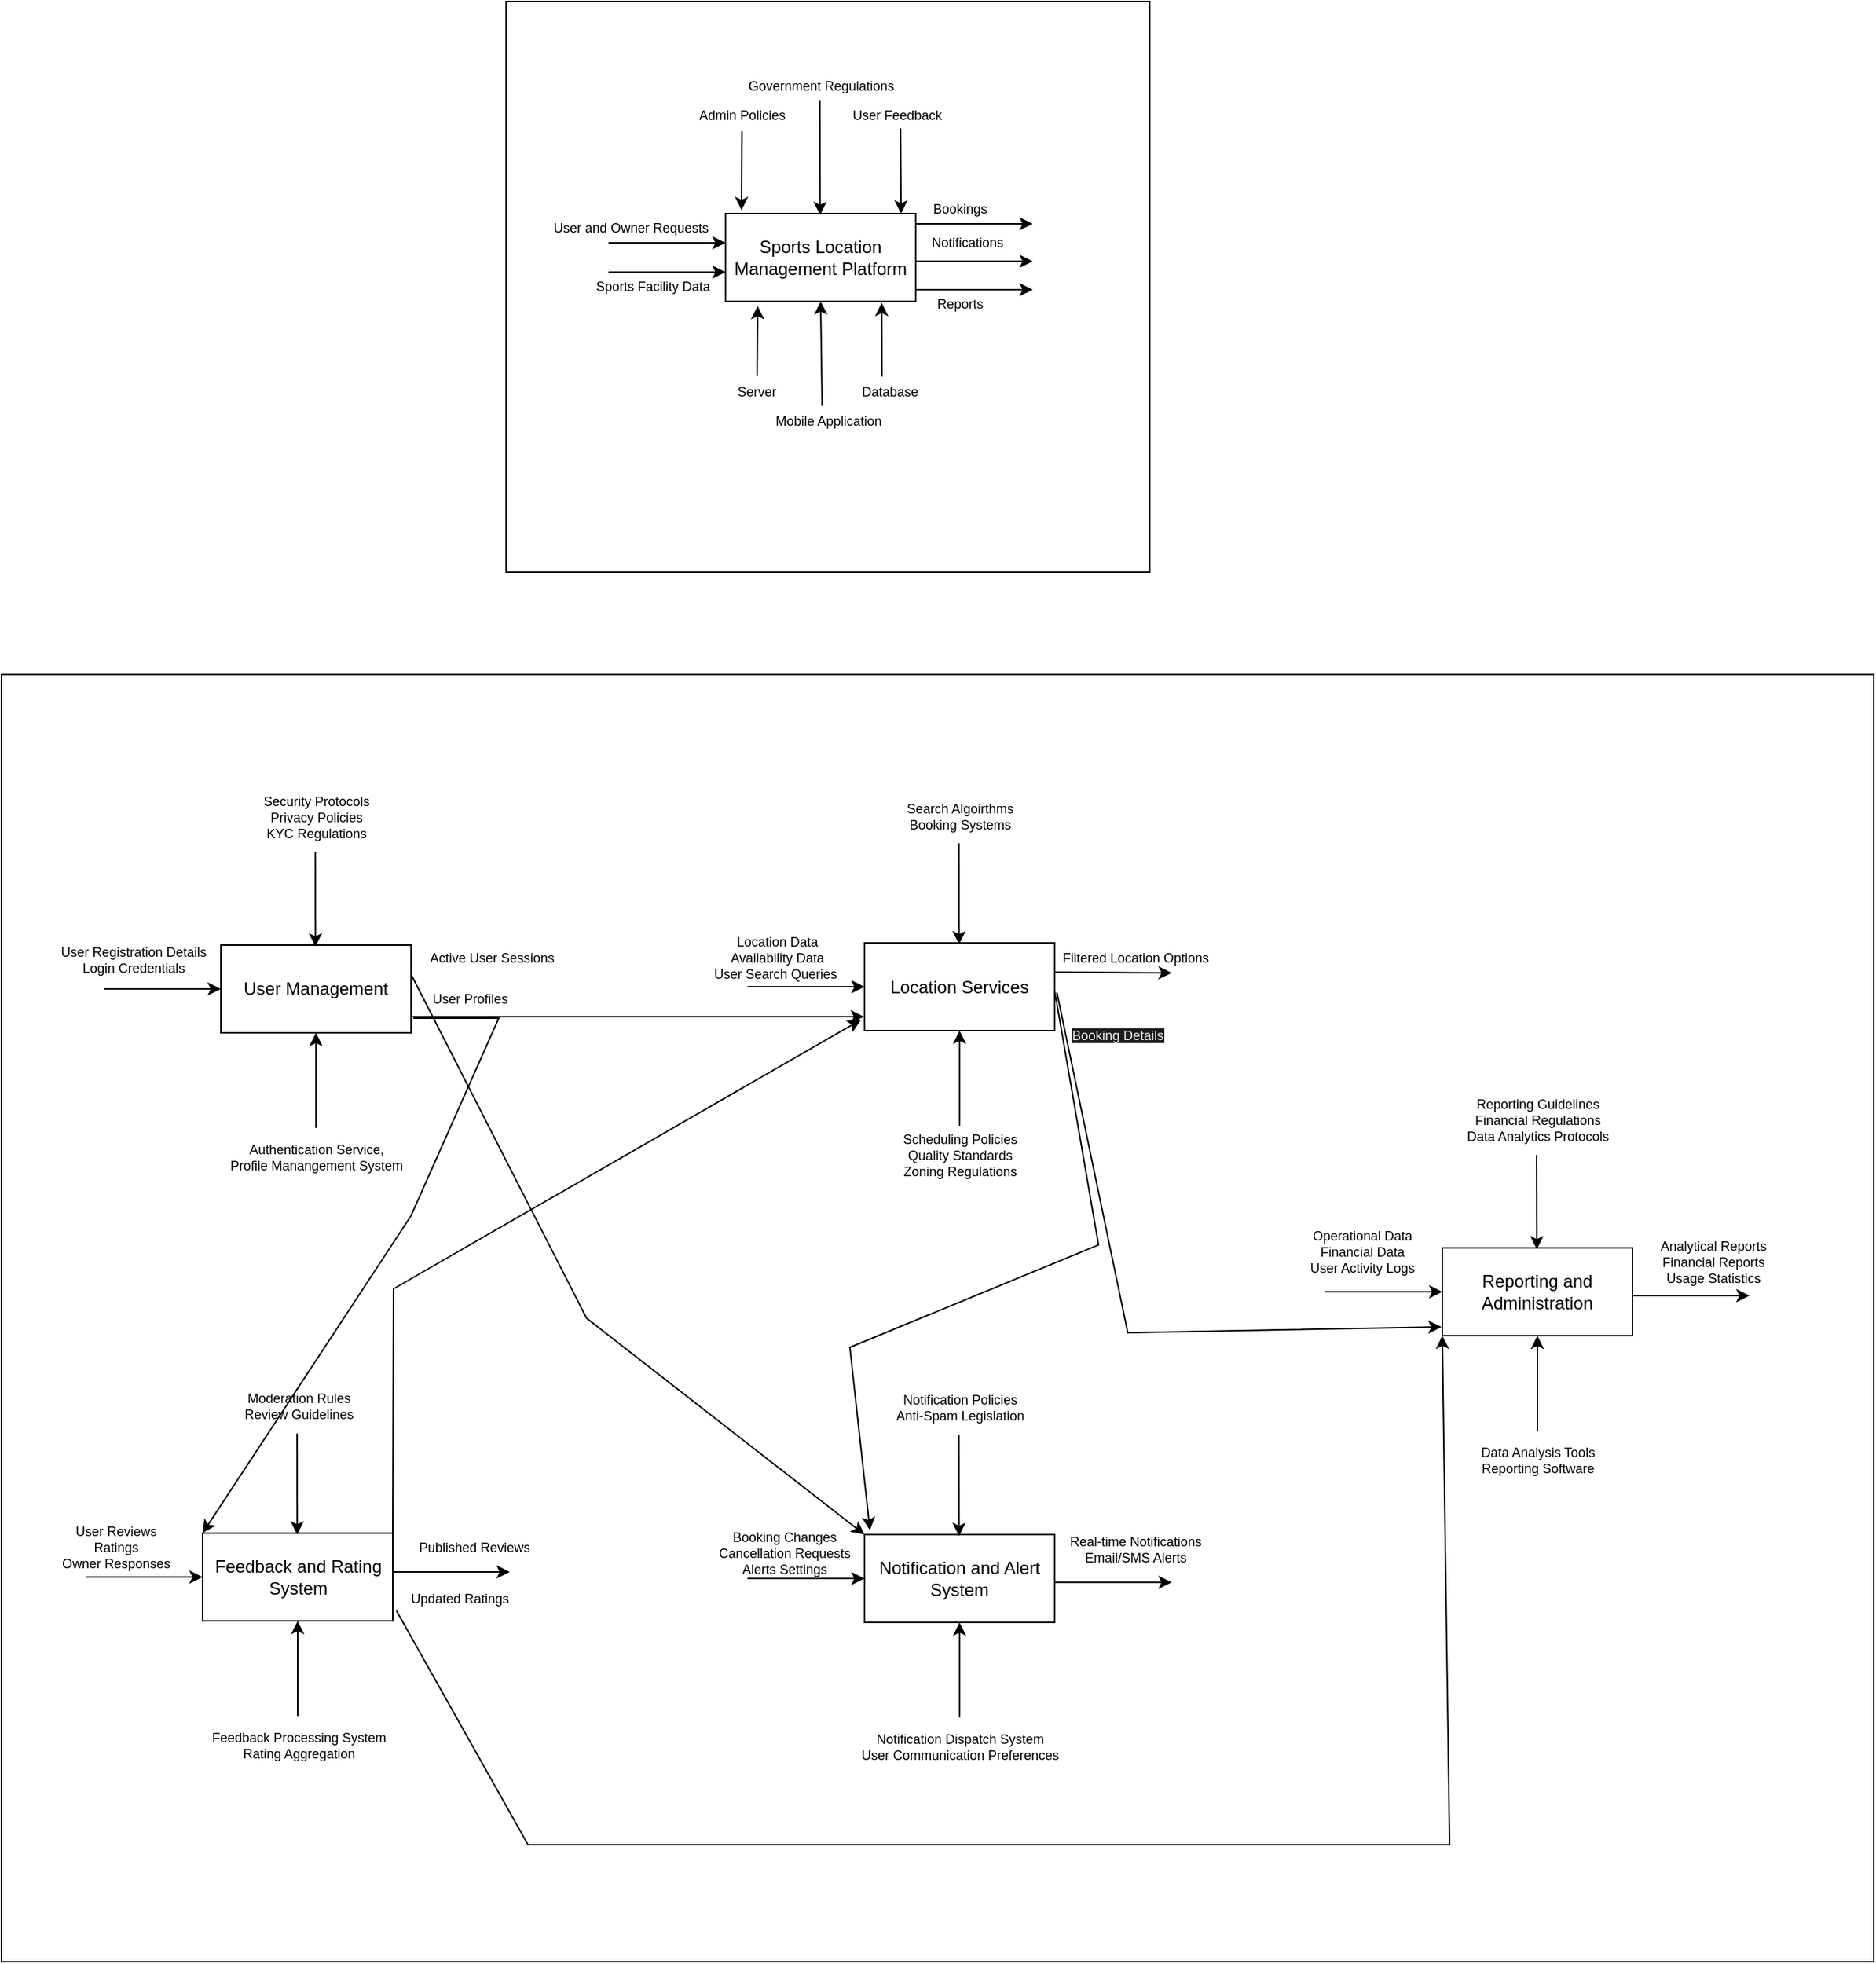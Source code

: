 <mxfile version="22.1.2" type="device">
  <diagram name="Page-1" id="c82G2ni47aUJry06g1dI">
    <mxGraphModel dx="2868" dy="1672" grid="1" gridSize="10" guides="1" tooltips="1" connect="1" arrows="1" fold="1" page="1" pageScale="1" pageWidth="850" pageHeight="1100" math="0" shadow="0">
      <root>
        <mxCell id="0" />
        <mxCell id="1" parent="0" />
        <mxCell id="zQmqroO8z2gSUZ1crsNV-119" value="" style="rounded=0;whiteSpace=wrap;html=1;" vertex="1" parent="1">
          <mxGeometry x="80" y="640" width="1280" height="880" as="geometry" />
        </mxCell>
        <mxCell id="zQmqroO8z2gSUZ1crsNV-34" value="" style="group" vertex="1" connectable="0" parent="1">
          <mxGeometry x="425" y="180" width="440" height="390" as="geometry" />
        </mxCell>
        <mxCell id="zQmqroO8z2gSUZ1crsNV-33" value="" style="rounded=0;whiteSpace=wrap;html=1;" vertex="1" parent="zQmqroO8z2gSUZ1crsNV-34">
          <mxGeometry width="440" height="390" as="geometry" />
        </mxCell>
        <mxCell id="zQmqroO8z2gSUZ1crsNV-1" value="Sports Location Management Platform" style="rounded=0;whiteSpace=wrap;html=1;" vertex="1" parent="zQmqroO8z2gSUZ1crsNV-34">
          <mxGeometry x="150" y="145" width="130" height="60" as="geometry" />
        </mxCell>
        <mxCell id="zQmqroO8z2gSUZ1crsNV-2" value="" style="endArrow=classic;html=1;rounded=0;" edge="1" parent="zQmqroO8z2gSUZ1crsNV-34">
          <mxGeometry width="50" height="50" relative="1" as="geometry">
            <mxPoint x="70" y="165" as="sourcePoint" />
            <mxPoint x="150" y="165" as="targetPoint" />
          </mxGeometry>
        </mxCell>
        <mxCell id="zQmqroO8z2gSUZ1crsNV-3" value="" style="endArrow=classic;html=1;rounded=0;" edge="1" parent="zQmqroO8z2gSUZ1crsNV-34">
          <mxGeometry width="50" height="50" relative="1" as="geometry">
            <mxPoint x="70" y="185" as="sourcePoint" />
            <mxPoint x="150" y="185" as="targetPoint" />
          </mxGeometry>
        </mxCell>
        <mxCell id="zQmqroO8z2gSUZ1crsNV-4" value="User and Owner Requests" style="text;html=1;align=center;verticalAlign=middle;resizable=0;points=[];autosize=1;strokeColor=none;fillColor=none;fontSize=9;" vertex="1" parent="zQmqroO8z2gSUZ1crsNV-34">
          <mxGeometry x="20" y="145" width="130" height="20" as="geometry" />
        </mxCell>
        <mxCell id="zQmqroO8z2gSUZ1crsNV-5" value="Sports Facility Data" style="text;html=1;align=center;verticalAlign=middle;resizable=0;points=[];autosize=1;strokeColor=none;fillColor=none;fontSize=9;" vertex="1" parent="zQmqroO8z2gSUZ1crsNV-34">
          <mxGeometry x="50" y="185" width="100" height="20" as="geometry" />
        </mxCell>
        <mxCell id="zQmqroO8z2gSUZ1crsNV-7" value="" style="endArrow=classic;html=1;rounded=0;" edge="1" parent="zQmqroO8z2gSUZ1crsNV-34">
          <mxGeometry width="50" height="50" relative="1" as="geometry">
            <mxPoint x="280" y="152" as="sourcePoint" />
            <mxPoint x="360" y="152" as="targetPoint" />
          </mxGeometry>
        </mxCell>
        <mxCell id="zQmqroO8z2gSUZ1crsNV-8" value="" style="endArrow=classic;html=1;rounded=0;" edge="1" parent="zQmqroO8z2gSUZ1crsNV-34">
          <mxGeometry width="50" height="50" relative="1" as="geometry">
            <mxPoint x="280" y="197" as="sourcePoint" />
            <mxPoint x="360" y="197" as="targetPoint" />
          </mxGeometry>
        </mxCell>
        <mxCell id="zQmqroO8z2gSUZ1crsNV-9" value="Bookings" style="text;html=1;align=center;verticalAlign=middle;resizable=0;points=[];autosize=1;strokeColor=none;fillColor=none;fontSize=9;" vertex="1" parent="zQmqroO8z2gSUZ1crsNV-34">
          <mxGeometry x="280" y="132" width="60" height="20" as="geometry" />
        </mxCell>
        <mxCell id="zQmqroO8z2gSUZ1crsNV-10" value="Reports" style="text;html=1;align=center;verticalAlign=middle;resizable=0;points=[];autosize=1;strokeColor=none;fillColor=none;fontSize=9;" vertex="1" parent="zQmqroO8z2gSUZ1crsNV-34">
          <mxGeometry x="280" y="197" width="60" height="20" as="geometry" />
        </mxCell>
        <mxCell id="zQmqroO8z2gSUZ1crsNV-11" value="" style="endArrow=classic;html=1;rounded=0;" edge="1" parent="zQmqroO8z2gSUZ1crsNV-34">
          <mxGeometry width="50" height="50" relative="1" as="geometry">
            <mxPoint x="280" y="177.66" as="sourcePoint" />
            <mxPoint x="360" y="177.66" as="targetPoint" />
          </mxGeometry>
        </mxCell>
        <mxCell id="zQmqroO8z2gSUZ1crsNV-13" value="Notifications" style="text;html=1;align=center;verticalAlign=middle;resizable=0;points=[];autosize=1;strokeColor=none;fillColor=none;fontSize=9;" vertex="1" parent="zQmqroO8z2gSUZ1crsNV-34">
          <mxGeometry x="280" y="155" width="70" height="20" as="geometry" />
        </mxCell>
        <mxCell id="zQmqroO8z2gSUZ1crsNV-14" value="" style="endArrow=classic;html=1;rounded=0;entryX=0.084;entryY=-0.04;entryDx=0;entryDy=0;entryPerimeter=0;exitX=0.503;exitY=1.04;exitDx=0;exitDy=0;exitPerimeter=0;" edge="1" parent="zQmqroO8z2gSUZ1crsNV-34" source="zQmqroO8z2gSUZ1crsNV-16" target="zQmqroO8z2gSUZ1crsNV-1">
          <mxGeometry width="50" height="50" relative="1" as="geometry">
            <mxPoint x="161" y="85" as="sourcePoint" />
            <mxPoint x="210" y="35" as="targetPoint" />
          </mxGeometry>
        </mxCell>
        <mxCell id="zQmqroO8z2gSUZ1crsNV-15" value="" style="endArrow=classic;html=1;rounded=0;entryX=0.084;entryY=-0.04;entryDx=0;entryDy=0;entryPerimeter=0;exitX=0.533;exitY=0.936;exitDx=0;exitDy=0;exitPerimeter=0;" edge="1" parent="zQmqroO8z2gSUZ1crsNV-34" source="zQmqroO8z2gSUZ1crsNV-17">
          <mxGeometry width="50" height="50" relative="1" as="geometry">
            <mxPoint x="270" y="95" as="sourcePoint" />
            <mxPoint x="270" y="145" as="targetPoint" />
          </mxGeometry>
        </mxCell>
        <mxCell id="zQmqroO8z2gSUZ1crsNV-16" value="Admin Policies" style="text;html=1;align=center;verticalAlign=middle;resizable=0;points=[];autosize=1;strokeColor=none;fillColor=none;fontSize=9;" vertex="1" parent="zQmqroO8z2gSUZ1crsNV-34">
          <mxGeometry x="121" y="68" width="80" height="20" as="geometry" />
        </mxCell>
        <mxCell id="zQmqroO8z2gSUZ1crsNV-17" value="User Feedback" style="text;html=1;align=center;verticalAlign=middle;resizable=0;points=[];autosize=1;strokeColor=none;fillColor=none;fontSize=9;" vertex="1" parent="zQmqroO8z2gSUZ1crsNV-34">
          <mxGeometry x="227" y="68" width="80" height="20" as="geometry" />
        </mxCell>
        <mxCell id="zQmqroO8z2gSUZ1crsNV-18" value="" style="endArrow=classic;html=1;rounded=0;entryX=0.084;entryY=-0.04;entryDx=0;entryDy=0;entryPerimeter=0;exitX=0.496;exitY=0.971;exitDx=0;exitDy=0;exitPerimeter=0;" edge="1" parent="zQmqroO8z2gSUZ1crsNV-34" source="zQmqroO8z2gSUZ1crsNV-21">
          <mxGeometry width="50" height="50" relative="1" as="geometry">
            <mxPoint x="214.66" y="68" as="sourcePoint" />
            <mxPoint x="214.66" y="146" as="targetPoint" />
          </mxGeometry>
        </mxCell>
        <mxCell id="zQmqroO8z2gSUZ1crsNV-21" value="Government Regulations" style="text;html=1;align=center;verticalAlign=middle;resizable=0;points=[];autosize=1;strokeColor=none;fillColor=none;fontSize=9;" vertex="1" parent="zQmqroO8z2gSUZ1crsNV-34">
          <mxGeometry x="155" y="48" width="120" height="20" as="geometry" />
        </mxCell>
        <mxCell id="zQmqroO8z2gSUZ1crsNV-24" value="Server" style="text;html=1;align=center;verticalAlign=middle;resizable=0;points=[];autosize=1;strokeColor=none;fillColor=none;fontSize=9;" vertex="1" parent="zQmqroO8z2gSUZ1crsNV-34">
          <mxGeometry x="146" y="257" width="50" height="20" as="geometry" />
        </mxCell>
        <mxCell id="zQmqroO8z2gSUZ1crsNV-25" value="Database" style="text;html=1;align=center;verticalAlign=middle;resizable=0;points=[];autosize=1;strokeColor=none;fillColor=none;fontSize=9;" vertex="1" parent="zQmqroO8z2gSUZ1crsNV-34">
          <mxGeometry x="232" y="257" width="60" height="20" as="geometry" />
        </mxCell>
        <mxCell id="zQmqroO8z2gSUZ1crsNV-26" value="" style="endArrow=classic;html=1;rounded=0;entryX=0.5;entryY=1;entryDx=0;entryDy=0;exitX=0.46;exitY=-0.031;exitDx=0;exitDy=0;exitPerimeter=0;" edge="1" parent="zQmqroO8z2gSUZ1crsNV-34" source="zQmqroO8z2gSUZ1crsNV-27" target="zQmqroO8z2gSUZ1crsNV-1">
          <mxGeometry width="50" height="50" relative="1" as="geometry">
            <mxPoint x="224.66" y="297" as="sourcePoint" />
            <mxPoint x="224.66" y="375" as="targetPoint" />
          </mxGeometry>
        </mxCell>
        <mxCell id="zQmqroO8z2gSUZ1crsNV-27" value="Mobile Application" style="text;html=1;align=center;verticalAlign=middle;resizable=0;points=[];autosize=1;strokeColor=none;fillColor=none;fontSize=9;" vertex="1" parent="zQmqroO8z2gSUZ1crsNV-34">
          <mxGeometry x="170" y="277" width="100" height="20" as="geometry" />
        </mxCell>
        <mxCell id="zQmqroO8z2gSUZ1crsNV-31" value="" style="endArrow=classic;html=1;rounded=0;entryX=0.169;entryY=1.052;entryDx=0;entryDy=0;exitX=0.512;exitY=-0.066;exitDx=0;exitDy=0;exitPerimeter=0;entryPerimeter=0;" edge="1" parent="zQmqroO8z2gSUZ1crsNV-34" source="zQmqroO8z2gSUZ1crsNV-24" target="zQmqroO8z2gSUZ1crsNV-1">
          <mxGeometry width="50" height="50" relative="1" as="geometry">
            <mxPoint x="226" y="286" as="sourcePoint" />
            <mxPoint x="225" y="215" as="targetPoint" />
          </mxGeometry>
        </mxCell>
        <mxCell id="zQmqroO8z2gSUZ1crsNV-32" value="" style="endArrow=classic;html=1;rounded=0;entryX=0.821;entryY=1.017;entryDx=0;entryDy=0;entryPerimeter=0;exitX=0.415;exitY=-0.031;exitDx=0;exitDy=0;exitPerimeter=0;" edge="1" parent="zQmqroO8z2gSUZ1crsNV-34" source="zQmqroO8z2gSUZ1crsNV-25" target="zQmqroO8z2gSUZ1crsNV-1">
          <mxGeometry width="50" height="50" relative="1" as="geometry">
            <mxPoint x="261" y="255" as="sourcePoint" />
            <mxPoint x="260" y="206" as="targetPoint" />
          </mxGeometry>
        </mxCell>
        <mxCell id="zQmqroO8z2gSUZ1crsNV-37" value="User Management" style="rounded=0;whiteSpace=wrap;html=1;container=0;" vertex="1" parent="1">
          <mxGeometry x="230" y="825" width="130" height="60" as="geometry" />
        </mxCell>
        <mxCell id="zQmqroO8z2gSUZ1crsNV-38" value="" style="endArrow=classic;html=1;rounded=0;entryX=0;entryY=0.5;entryDx=0;entryDy=0;" edge="1" parent="1" target="zQmqroO8z2gSUZ1crsNV-37">
          <mxGeometry width="50" height="50" relative="1" as="geometry">
            <mxPoint x="150" y="855" as="sourcePoint" />
            <mxPoint x="230" y="845" as="targetPoint" />
          </mxGeometry>
        </mxCell>
        <mxCell id="zQmqroO8z2gSUZ1crsNV-40" value="User Registration Details&lt;br&gt;Login Credentials" style="text;html=1;align=center;verticalAlign=middle;resizable=0;points=[];autosize=1;strokeColor=none;fillColor=none;fontSize=9;container=0;" vertex="1" parent="1">
          <mxGeometry x="110" y="815" width="120" height="40" as="geometry" />
        </mxCell>
        <mxCell id="zQmqroO8z2gSUZ1crsNV-46" value="" style="endArrow=classic;html=1;rounded=0;entryX=0;entryY=0;entryDx=0;entryDy=0;" edge="1" parent="1" target="zQmqroO8z2gSUZ1crsNV-82">
          <mxGeometry width="50" height="50" relative="1" as="geometry">
            <mxPoint x="360" y="845.0" as="sourcePoint" />
            <mxPoint x="580" y="1080" as="targetPoint" />
            <Array as="points">
              <mxPoint x="480" y="1080" />
            </Array>
          </mxGeometry>
        </mxCell>
        <mxCell id="zQmqroO8z2gSUZ1crsNV-47" value="Active User Sessions" style="text;html=1;align=center;verticalAlign=middle;resizable=0;points=[];autosize=1;strokeColor=none;fillColor=none;fontSize=9;container=0;" vertex="1" parent="1">
          <mxGeometry x="360" y="824" width="110" height="20" as="geometry" />
        </mxCell>
        <mxCell id="zQmqroO8z2gSUZ1crsNV-52" value="" style="endArrow=classic;html=1;rounded=0;entryX=0.084;entryY=-0.04;entryDx=0;entryDy=0;entryPerimeter=0;exitX=0.496;exitY=0.971;exitDx=0;exitDy=0;exitPerimeter=0;" edge="1" parent="1" source="zQmqroO8z2gSUZ1crsNV-53">
          <mxGeometry width="50" height="50" relative="1" as="geometry">
            <mxPoint x="294.66" y="748" as="sourcePoint" />
            <mxPoint x="294.66" y="826" as="targetPoint" />
          </mxGeometry>
        </mxCell>
        <mxCell id="zQmqroO8z2gSUZ1crsNV-53" value="Security Protocols&lt;br&gt;Privacy Policies&lt;br&gt;KYC Regulations" style="text;html=1;align=center;verticalAlign=middle;resizable=0;points=[];autosize=1;strokeColor=none;fillColor=none;fontSize=9;container=0;" vertex="1" parent="1">
          <mxGeometry x="245" y="713" width="100" height="50" as="geometry" />
        </mxCell>
        <mxCell id="zQmqroO8z2gSUZ1crsNV-58" value="" style="endArrow=classic;html=1;rounded=0;entryX=0.5;entryY=1;entryDx=0;entryDy=0;" edge="1" parent="1" target="zQmqroO8z2gSUZ1crsNV-37">
          <mxGeometry width="50" height="50" relative="1" as="geometry">
            <mxPoint x="295" y="950" as="sourcePoint" />
            <mxPoint x="305" y="895" as="targetPoint" />
          </mxGeometry>
        </mxCell>
        <mxCell id="zQmqroO8z2gSUZ1crsNV-60" value="Authentication Service,&lt;br&gt;Profile Manangement System" style="text;html=1;align=center;verticalAlign=middle;resizable=0;points=[];autosize=1;strokeColor=none;fillColor=none;fontSize=9;container=0;" vertex="1" parent="1">
          <mxGeometry x="225" y="950" width="140" height="40" as="geometry" />
        </mxCell>
        <mxCell id="zQmqroO8z2gSUZ1crsNV-64" value="Location Services" style="rounded=0;whiteSpace=wrap;html=1;container=0;" vertex="1" parent="1">
          <mxGeometry x="670" y="823.5" width="130" height="60" as="geometry" />
        </mxCell>
        <mxCell id="zQmqroO8z2gSUZ1crsNV-65" value="" style="endArrow=classic;html=1;rounded=0;entryX=0;entryY=0.5;entryDx=0;entryDy=0;" edge="1" parent="1" target="zQmqroO8z2gSUZ1crsNV-64">
          <mxGeometry width="50" height="50" relative="1" as="geometry">
            <mxPoint x="590" y="853.5" as="sourcePoint" />
            <mxPoint x="670" y="843.5" as="targetPoint" />
          </mxGeometry>
        </mxCell>
        <mxCell id="zQmqroO8z2gSUZ1crsNV-66" value="Location Data&lt;br&gt;Availability Data&lt;br&gt;User Search Queries&amp;nbsp;" style="text;html=1;align=center;verticalAlign=middle;resizable=0;points=[];autosize=1;strokeColor=none;fillColor=none;fontSize=9;container=0;" vertex="1" parent="1">
          <mxGeometry x="555" y="808.5" width="110" height="50" as="geometry" />
        </mxCell>
        <mxCell id="zQmqroO8z2gSUZ1crsNV-67" value="" style="endArrow=classic;html=1;rounded=0;entryX=1.034;entryY=0.181;entryDx=0;entryDy=0;entryPerimeter=0;" edge="1" parent="1" target="zQmqroO8z2gSUZ1crsNV-98">
          <mxGeometry width="50" height="50" relative="1" as="geometry">
            <mxPoint x="800" y="856.16" as="sourcePoint" />
            <mxPoint x="880" y="856.16" as="targetPoint" />
            <Array as="points">
              <mxPoint x="830" y="1030" />
              <mxPoint x="660" y="1100" />
            </Array>
          </mxGeometry>
        </mxCell>
        <mxCell id="zQmqroO8z2gSUZ1crsNV-68" value="Filtered Location Options" style="text;html=1;align=center;verticalAlign=middle;resizable=0;points=[];autosize=1;strokeColor=none;fillColor=none;fontSize=9;container=0;" vertex="1" parent="1">
          <mxGeometry x="795" y="823.5" width="120" height="20" as="geometry" />
        </mxCell>
        <mxCell id="zQmqroO8z2gSUZ1crsNV-69" value="" style="endArrow=classic;html=1;rounded=0;entryX=0.084;entryY=-0.04;entryDx=0;entryDy=0;entryPerimeter=0;exitX=0.496;exitY=0.971;exitDx=0;exitDy=0;exitPerimeter=0;" edge="1" parent="1" source="zQmqroO8z2gSUZ1crsNV-70">
          <mxGeometry width="50" height="50" relative="1" as="geometry">
            <mxPoint x="734.66" y="746.5" as="sourcePoint" />
            <mxPoint x="734.66" y="824.5" as="targetPoint" />
          </mxGeometry>
        </mxCell>
        <mxCell id="zQmqroO8z2gSUZ1crsNV-70" value="Search Algoirthms&lt;br&gt;Booking Systems" style="text;html=1;align=center;verticalAlign=middle;resizable=0;points=[];autosize=1;strokeColor=none;fillColor=none;fontSize=9;container=0;" vertex="1" parent="1">
          <mxGeometry x="685" y="716.5" width="100" height="40" as="geometry" />
        </mxCell>
        <mxCell id="zQmqroO8z2gSUZ1crsNV-71" value="" style="endArrow=classic;html=1;rounded=0;entryX=0.5;entryY=1;entryDx=0;entryDy=0;" edge="1" parent="1" target="zQmqroO8z2gSUZ1crsNV-64">
          <mxGeometry width="50" height="50" relative="1" as="geometry">
            <mxPoint x="735" y="948.5" as="sourcePoint" />
            <mxPoint x="745" y="893.5" as="targetPoint" />
          </mxGeometry>
        </mxCell>
        <mxCell id="zQmqroO8z2gSUZ1crsNV-72" value="Scheduling Policies&lt;br&gt;Quality Standards&lt;br&gt;Zoning Regulations" style="text;html=1;align=center;verticalAlign=middle;resizable=0;points=[];autosize=1;strokeColor=none;fillColor=none;fontSize=9;container=0;" vertex="1" parent="1">
          <mxGeometry x="685" y="943.5" width="100" height="50" as="geometry" />
        </mxCell>
        <mxCell id="zQmqroO8z2gSUZ1crsNV-73" value="Feedback and Rating System" style="rounded=0;whiteSpace=wrap;html=1;container=0;" vertex="1" parent="1">
          <mxGeometry x="217.5" y="1227" width="130" height="60" as="geometry" />
        </mxCell>
        <mxCell id="zQmqroO8z2gSUZ1crsNV-74" value="" style="endArrow=classic;html=1;rounded=0;entryX=0;entryY=0.5;entryDx=0;entryDy=0;" edge="1" parent="1" target="zQmqroO8z2gSUZ1crsNV-73">
          <mxGeometry width="50" height="50" relative="1" as="geometry">
            <mxPoint x="137.5" y="1257" as="sourcePoint" />
            <mxPoint x="217.5" y="1247" as="targetPoint" />
          </mxGeometry>
        </mxCell>
        <mxCell id="zQmqroO8z2gSUZ1crsNV-75" value="User Reviews&lt;br&gt;Ratings&lt;br&gt;Owner Responses" style="text;html=1;align=center;verticalAlign=middle;resizable=0;points=[];autosize=1;strokeColor=none;fillColor=none;fontSize=9;container=0;" vertex="1" parent="1">
          <mxGeometry x="107.5" y="1212" width="100" height="50" as="geometry" />
        </mxCell>
        <mxCell id="zQmqroO8z2gSUZ1crsNV-76" value="" style="endArrow=classic;html=1;rounded=0;" edge="1" parent="1">
          <mxGeometry width="50" height="50" relative="1" as="geometry">
            <mxPoint x="347.5" y="1253.5" as="sourcePoint" />
            <mxPoint x="427.5" y="1253.5" as="targetPoint" />
          </mxGeometry>
        </mxCell>
        <mxCell id="zQmqroO8z2gSUZ1crsNV-77" value="Published Reviews" style="text;html=1;align=center;verticalAlign=middle;resizable=0;points=[];autosize=1;strokeColor=none;fillColor=none;fontSize=9;container=0;" vertex="1" parent="1">
          <mxGeometry x="352.5" y="1227" width="100" height="20" as="geometry" />
        </mxCell>
        <mxCell id="zQmqroO8z2gSUZ1crsNV-78" value="" style="endArrow=classic;html=1;rounded=0;entryX=0.084;entryY=-0.04;entryDx=0;entryDy=0;entryPerimeter=0;exitX=0.496;exitY=0.971;exitDx=0;exitDy=0;exitPerimeter=0;" edge="1" parent="1" source="zQmqroO8z2gSUZ1crsNV-79">
          <mxGeometry width="50" height="50" relative="1" as="geometry">
            <mxPoint x="282.16" y="1150" as="sourcePoint" />
            <mxPoint x="282.16" y="1228" as="targetPoint" />
          </mxGeometry>
        </mxCell>
        <mxCell id="zQmqroO8z2gSUZ1crsNV-79" value="Moderation Rules&lt;br&gt;Review Guidelines" style="text;html=1;align=center;verticalAlign=middle;resizable=0;points=[];autosize=1;strokeColor=none;fillColor=none;fontSize=9;container=0;" vertex="1" parent="1">
          <mxGeometry x="232.5" y="1120" width="100" height="40" as="geometry" />
        </mxCell>
        <mxCell id="zQmqroO8z2gSUZ1crsNV-80" value="" style="endArrow=classic;html=1;rounded=0;entryX=0.5;entryY=1;entryDx=0;entryDy=0;" edge="1" parent="1" target="zQmqroO8z2gSUZ1crsNV-73">
          <mxGeometry width="50" height="50" relative="1" as="geometry">
            <mxPoint x="282.5" y="1352" as="sourcePoint" />
            <mxPoint x="292.5" y="1297" as="targetPoint" />
          </mxGeometry>
        </mxCell>
        <mxCell id="zQmqroO8z2gSUZ1crsNV-81" value="Feedback Processing System&lt;br&gt;Rating Aggregation" style="text;html=1;align=center;verticalAlign=middle;resizable=0;points=[];autosize=1;strokeColor=none;fillColor=none;fontSize=9;container=0;" vertex="1" parent="1">
          <mxGeometry x="212.5" y="1352" width="140" height="40" as="geometry" />
        </mxCell>
        <mxCell id="zQmqroO8z2gSUZ1crsNV-82" value="Notification and Alert System" style="rounded=0;whiteSpace=wrap;html=1;container=0;" vertex="1" parent="1">
          <mxGeometry x="670" y="1228" width="130" height="60" as="geometry" />
        </mxCell>
        <mxCell id="zQmqroO8z2gSUZ1crsNV-83" value="" style="endArrow=classic;html=1;rounded=0;entryX=0;entryY=0.5;entryDx=0;entryDy=0;" edge="1" parent="1" target="zQmqroO8z2gSUZ1crsNV-82">
          <mxGeometry width="50" height="50" relative="1" as="geometry">
            <mxPoint x="590" y="1258" as="sourcePoint" />
            <mxPoint x="670" y="1248" as="targetPoint" />
          </mxGeometry>
        </mxCell>
        <mxCell id="zQmqroO8z2gSUZ1crsNV-84" value="" style="endArrow=classic;html=1;rounded=0;" edge="1" parent="1">
          <mxGeometry width="50" height="50" relative="1" as="geometry">
            <mxPoint x="800" y="1260.66" as="sourcePoint" />
            <mxPoint x="880" y="1260.66" as="targetPoint" />
          </mxGeometry>
        </mxCell>
        <mxCell id="zQmqroO8z2gSUZ1crsNV-85" value="Real-time Notifications&lt;br&gt;Email/SMS Alerts" style="text;html=1;align=center;verticalAlign=middle;resizable=0;points=[];autosize=1;strokeColor=none;fillColor=none;fontSize=9;container=0;" vertex="1" parent="1">
          <mxGeometry x="800" y="1218" width="110" height="40" as="geometry" />
        </mxCell>
        <mxCell id="zQmqroO8z2gSUZ1crsNV-86" value="" style="endArrow=classic;html=1;rounded=0;entryX=0.084;entryY=-0.04;entryDx=0;entryDy=0;entryPerimeter=0;exitX=0.496;exitY=0.971;exitDx=0;exitDy=0;exitPerimeter=0;" edge="1" parent="1" source="zQmqroO8z2gSUZ1crsNV-87">
          <mxGeometry width="50" height="50" relative="1" as="geometry">
            <mxPoint x="734.66" y="1151" as="sourcePoint" />
            <mxPoint x="734.66" y="1229" as="targetPoint" />
          </mxGeometry>
        </mxCell>
        <mxCell id="zQmqroO8z2gSUZ1crsNV-87" value="Notification Policies&lt;br&gt;Anti-Spam Legislation" style="text;html=1;align=center;verticalAlign=middle;resizable=0;points=[];autosize=1;strokeColor=none;fillColor=none;fontSize=9;container=0;" vertex="1" parent="1">
          <mxGeometry x="680" y="1121" width="110" height="40" as="geometry" />
        </mxCell>
        <mxCell id="zQmqroO8z2gSUZ1crsNV-88" value="" style="endArrow=classic;html=1;rounded=0;entryX=0.5;entryY=1;entryDx=0;entryDy=0;" edge="1" parent="1" target="zQmqroO8z2gSUZ1crsNV-82">
          <mxGeometry width="50" height="50" relative="1" as="geometry">
            <mxPoint x="735" y="1353" as="sourcePoint" />
            <mxPoint x="745" y="1298" as="targetPoint" />
          </mxGeometry>
        </mxCell>
        <mxCell id="zQmqroO8z2gSUZ1crsNV-89" value="Notification Dispatch System&lt;br&gt;User Communication Preferences" style="text;html=1;align=center;verticalAlign=middle;resizable=0;points=[];autosize=1;strokeColor=none;fillColor=none;fontSize=9;container=0;" vertex="1" parent="1">
          <mxGeometry x="655" y="1353" width="160" height="40" as="geometry" />
        </mxCell>
        <mxCell id="zQmqroO8z2gSUZ1crsNV-90" value="Reporting and Administration" style="rounded=0;whiteSpace=wrap;html=1;container=0;" vertex="1" parent="1">
          <mxGeometry x="1065" y="1032" width="130" height="60" as="geometry" />
        </mxCell>
        <mxCell id="zQmqroO8z2gSUZ1crsNV-91" value="" style="endArrow=classic;html=1;rounded=0;entryX=0;entryY=0.5;entryDx=0;entryDy=0;" edge="1" parent="1" target="zQmqroO8z2gSUZ1crsNV-90">
          <mxGeometry width="50" height="50" relative="1" as="geometry">
            <mxPoint x="985" y="1062" as="sourcePoint" />
            <mxPoint x="1065" y="1052" as="targetPoint" />
          </mxGeometry>
        </mxCell>
        <mxCell id="zQmqroO8z2gSUZ1crsNV-92" value="" style="endArrow=classic;html=1;rounded=0;" edge="1" parent="1">
          <mxGeometry width="50" height="50" relative="1" as="geometry">
            <mxPoint x="1195" y="1064.66" as="sourcePoint" />
            <mxPoint x="1275" y="1064.66" as="targetPoint" />
          </mxGeometry>
        </mxCell>
        <mxCell id="zQmqroO8z2gSUZ1crsNV-93" value="Analytical Reports&lt;br&gt;Financial Reports&lt;br&gt;Usage Statistics" style="text;html=1;align=center;verticalAlign=middle;resizable=0;points=[];autosize=1;strokeColor=none;fillColor=none;fontSize=9;container=0;" vertex="1" parent="1">
          <mxGeometry x="1200" y="1017" width="100" height="50" as="geometry" />
        </mxCell>
        <mxCell id="zQmqroO8z2gSUZ1crsNV-94" value="" style="endArrow=classic;html=1;rounded=0;entryX=0.084;entryY=-0.04;entryDx=0;entryDy=0;entryPerimeter=0;exitX=0.496;exitY=0.971;exitDx=0;exitDy=0;exitPerimeter=0;" edge="1" parent="1" source="zQmqroO8z2gSUZ1crsNV-95">
          <mxGeometry width="50" height="50" relative="1" as="geometry">
            <mxPoint x="1129.66" y="955" as="sourcePoint" />
            <mxPoint x="1129.66" y="1033" as="targetPoint" />
          </mxGeometry>
        </mxCell>
        <mxCell id="zQmqroO8z2gSUZ1crsNV-95" value="Reporting Guidelines&lt;br&gt;Financial Regulations&lt;br&gt;Data Analytics Protocols" style="text;html=1;align=center;verticalAlign=middle;resizable=0;points=[];autosize=1;strokeColor=none;fillColor=none;fontSize=9;container=0;" vertex="1" parent="1">
          <mxGeometry x="1070" y="920" width="120" height="50" as="geometry" />
        </mxCell>
        <mxCell id="zQmqroO8z2gSUZ1crsNV-96" value="" style="endArrow=classic;html=1;rounded=0;entryX=0.5;entryY=1;entryDx=0;entryDy=0;" edge="1" parent="1" target="zQmqroO8z2gSUZ1crsNV-90">
          <mxGeometry width="50" height="50" relative="1" as="geometry">
            <mxPoint x="1130" y="1157" as="sourcePoint" />
            <mxPoint x="1140" y="1102" as="targetPoint" />
          </mxGeometry>
        </mxCell>
        <mxCell id="zQmqroO8z2gSUZ1crsNV-97" value="Data Analysis Tools&lt;br&gt;Reporting Software" style="text;html=1;align=center;verticalAlign=middle;resizable=0;points=[];autosize=1;strokeColor=none;fillColor=none;fontSize=9;container=0;" vertex="1" parent="1">
          <mxGeometry x="1080" y="1157" width="100" height="40" as="geometry" />
        </mxCell>
        <mxCell id="zQmqroO8z2gSUZ1crsNV-98" value="Booking Changes&lt;br&gt;Cancellation Requests&lt;br&gt;Alerts Settings" style="text;html=1;align=center;verticalAlign=middle;resizable=0;points=[];autosize=1;strokeColor=none;fillColor=none;fontSize=9;container=0;" vertex="1" parent="1">
          <mxGeometry x="560" y="1216" width="110" height="50" as="geometry" />
        </mxCell>
        <mxCell id="zQmqroO8z2gSUZ1crsNV-99" value="Operational Data&lt;br&gt;Financial Data&lt;br&gt;User Activity Logs" style="text;html=1;align=center;verticalAlign=middle;resizable=0;points=[];autosize=1;strokeColor=none;fillColor=none;fontSize=9;container=0;" vertex="1" parent="1">
          <mxGeometry x="960" y="1010" width="100" height="50" as="geometry" />
        </mxCell>
        <mxCell id="zQmqroO8z2gSUZ1crsNV-100" value="User Profiles" style="text;html=1;align=center;verticalAlign=middle;resizable=0;points=[];autosize=1;strokeColor=none;fillColor=none;fontSize=9;container=0;" vertex="1" parent="1">
          <mxGeometry x="360" y="852" width="80" height="20" as="geometry" />
        </mxCell>
        <mxCell id="zQmqroO8z2gSUZ1crsNV-101" value="" style="endArrow=classic;html=1;rounded=0;entryX=-0.003;entryY=0.842;entryDx=0;entryDy=0;entryPerimeter=0;" edge="1" parent="1" target="zQmqroO8z2gSUZ1crsNV-64">
          <mxGeometry width="50" height="50" relative="1" as="geometry">
            <mxPoint x="360" y="874.0" as="sourcePoint" />
            <mxPoint x="470" y="874" as="targetPoint" />
          </mxGeometry>
        </mxCell>
        <mxCell id="zQmqroO8z2gSUZ1crsNV-104" value="" style="endArrow=classic;html=1;rounded=0;entryX=-0.019;entryY=0.877;entryDx=0;entryDy=0;entryPerimeter=0;exitX=1;exitY=0;exitDx=0;exitDy=0;" edge="1" parent="1" source="zQmqroO8z2gSUZ1crsNV-73" target="zQmqroO8z2gSUZ1crsNV-64">
          <mxGeometry width="50" height="50" relative="1" as="geometry">
            <mxPoint x="1260" y="884.31" as="sourcePoint" />
            <mxPoint x="1340" y="884.31" as="targetPoint" />
            <Array as="points">
              <mxPoint x="348" y="1060" />
            </Array>
          </mxGeometry>
        </mxCell>
        <mxCell id="zQmqroO8z2gSUZ1crsNV-105" value="Updated Ratings" style="text;html=1;align=center;verticalAlign=middle;resizable=0;points=[];autosize=1;strokeColor=none;fillColor=none;fontSize=9;container=0;" vertex="1" parent="1">
          <mxGeometry x="347.5" y="1262" width="90" height="20" as="geometry" />
        </mxCell>
        <mxCell id="zQmqroO8z2gSUZ1crsNV-114" value="" style="endArrow=classic;html=1;rounded=0;entryX=0;entryY=0;entryDx=0;entryDy=0;exitX=0.02;exitY=1.148;exitDx=0;exitDy=0;exitPerimeter=0;" edge="1" parent="1" source="zQmqroO8z2gSUZ1crsNV-100" target="zQmqroO8z2gSUZ1crsNV-73">
          <mxGeometry width="50" height="50" relative="1" as="geometry">
            <mxPoint x="360" y="880" as="sourcePoint" />
            <mxPoint x="530" y="1270" as="targetPoint" />
            <Array as="points">
              <mxPoint x="420" y="875" />
              <mxPoint x="360" y="1010" />
            </Array>
          </mxGeometry>
        </mxCell>
        <mxCell id="zQmqroO8z2gSUZ1crsNV-115" value="&lt;span style=&quot;color: rgb(240, 240, 240); font-family: Helvetica; font-size: 9px; font-style: normal; font-variant-ligatures: normal; font-variant-caps: normal; font-weight: 400; letter-spacing: normal; orphans: 2; text-align: center; text-indent: 0px; text-transform: none; widows: 2; word-spacing: 0px; -webkit-text-stroke-width: 0px; background-color: rgb(27, 29, 30); text-decoration-thickness: initial; text-decoration-style: initial; text-decoration-color: initial; float: none; display: inline !important;&quot;&gt;Booking Details&lt;/span&gt;" style="text;whiteSpace=wrap;html=1;" vertex="1" parent="1">
          <mxGeometry x="810" y="872" width="100" height="40" as="geometry" />
        </mxCell>
        <mxCell id="zQmqroO8z2gSUZ1crsNV-116" value="" style="endArrow=classic;html=1;rounded=0;entryX=0;entryY=0.5;entryDx=0;entryDy=0;" edge="1" parent="1">
          <mxGeometry width="50" height="50" relative="1" as="geometry">
            <mxPoint x="800" y="843.5" as="sourcePoint" />
            <mxPoint x="880" y="844" as="targetPoint" />
          </mxGeometry>
        </mxCell>
        <mxCell id="zQmqroO8z2gSUZ1crsNV-117" value="" style="endArrow=classic;html=1;rounded=0;exitX=1.012;exitY=0.567;exitDx=0;exitDy=0;exitPerimeter=0;entryX=-0.004;entryY=0.9;entryDx=0;entryDy=0;entryPerimeter=0;" edge="1" parent="1" source="zQmqroO8z2gSUZ1crsNV-64" target="zQmqroO8z2gSUZ1crsNV-90">
          <mxGeometry width="50" height="50" relative="1" as="geometry">
            <mxPoint x="800" y="870" as="sourcePoint" />
            <mxPoint x="850" y="820" as="targetPoint" />
            <Array as="points">
              <mxPoint x="850" y="1090" />
            </Array>
          </mxGeometry>
        </mxCell>
        <mxCell id="zQmqroO8z2gSUZ1crsNV-118" value="" style="endArrow=classic;html=1;rounded=0;entryX=0;entryY=1;entryDx=0;entryDy=0;" edge="1" parent="1" target="zQmqroO8z2gSUZ1crsNV-90">
          <mxGeometry width="50" height="50" relative="1" as="geometry">
            <mxPoint x="350" y="1280" as="sourcePoint" />
            <mxPoint x="480" y="1280" as="targetPoint" />
            <Array as="points">
              <mxPoint x="440" y="1440" />
              <mxPoint x="1070" y="1440" />
            </Array>
          </mxGeometry>
        </mxCell>
      </root>
    </mxGraphModel>
  </diagram>
</mxfile>
